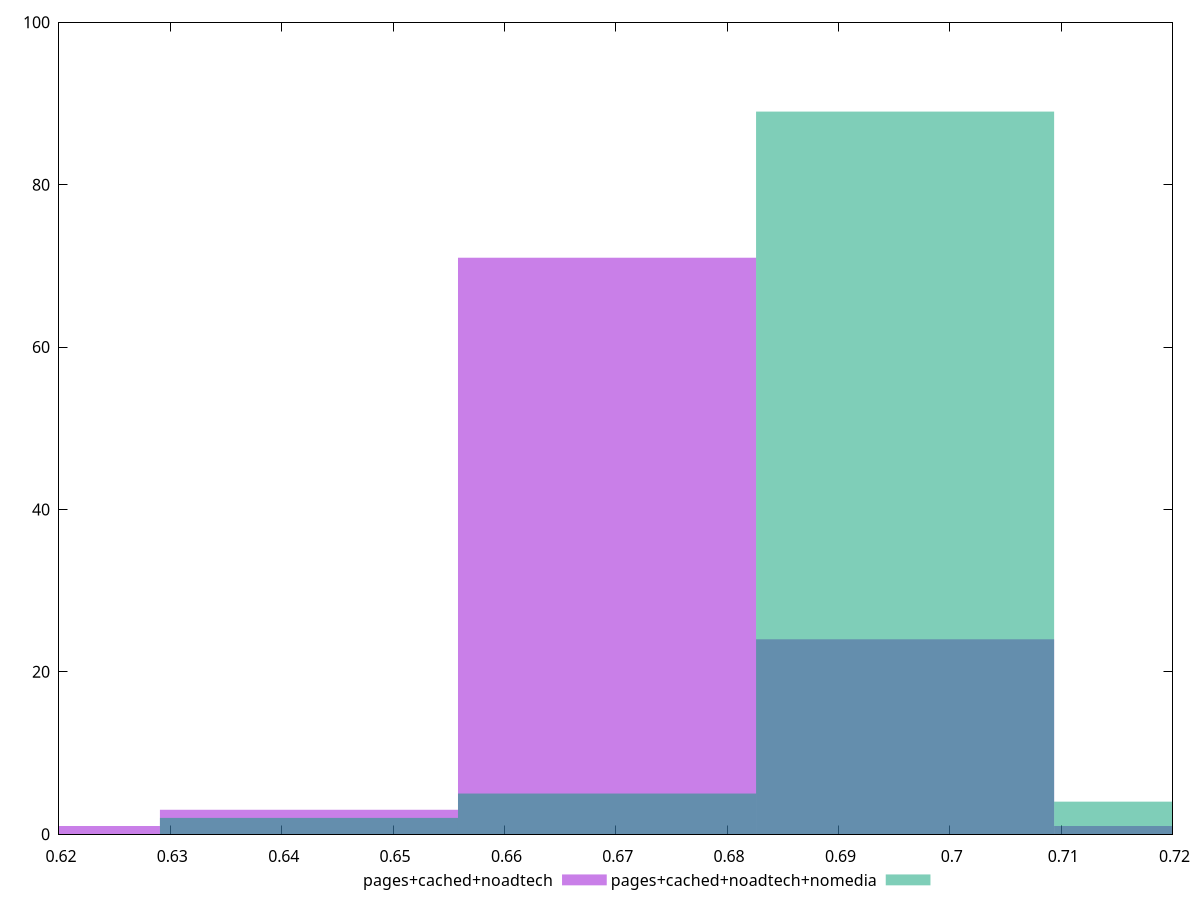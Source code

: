 reset

$pagesCachedNoadtech <<EOF
0.6959856111124111 24
0.6692169337619337 71
0.615679579060979 1
0.7227542884628885 1
0.6424482564114564 3
EOF

$pagesCachedNoadtechNomedia <<EOF
0.6959856111124111 89
0.7227542884628885 4
0.6692169337619337 5
0.6424482564114564 2
EOF

set key outside below
set boxwidth 0.02676867735047735
set xrange [0.62:0.72]
set yrange [0:100]
set trange [0:100]
set style fill transparent solid 0.5 noborder
set terminal svg size 640, 500 enhanced background rgb 'white'
set output "report_00009_2021-02-08T22-37-41.559Z/meta/score/comparison/histogram/2_vs_3.svg"

plot $pagesCachedNoadtech title "pages+cached+noadtech" with boxes, \
     $pagesCachedNoadtechNomedia title "pages+cached+noadtech+nomedia" with boxes

reset
